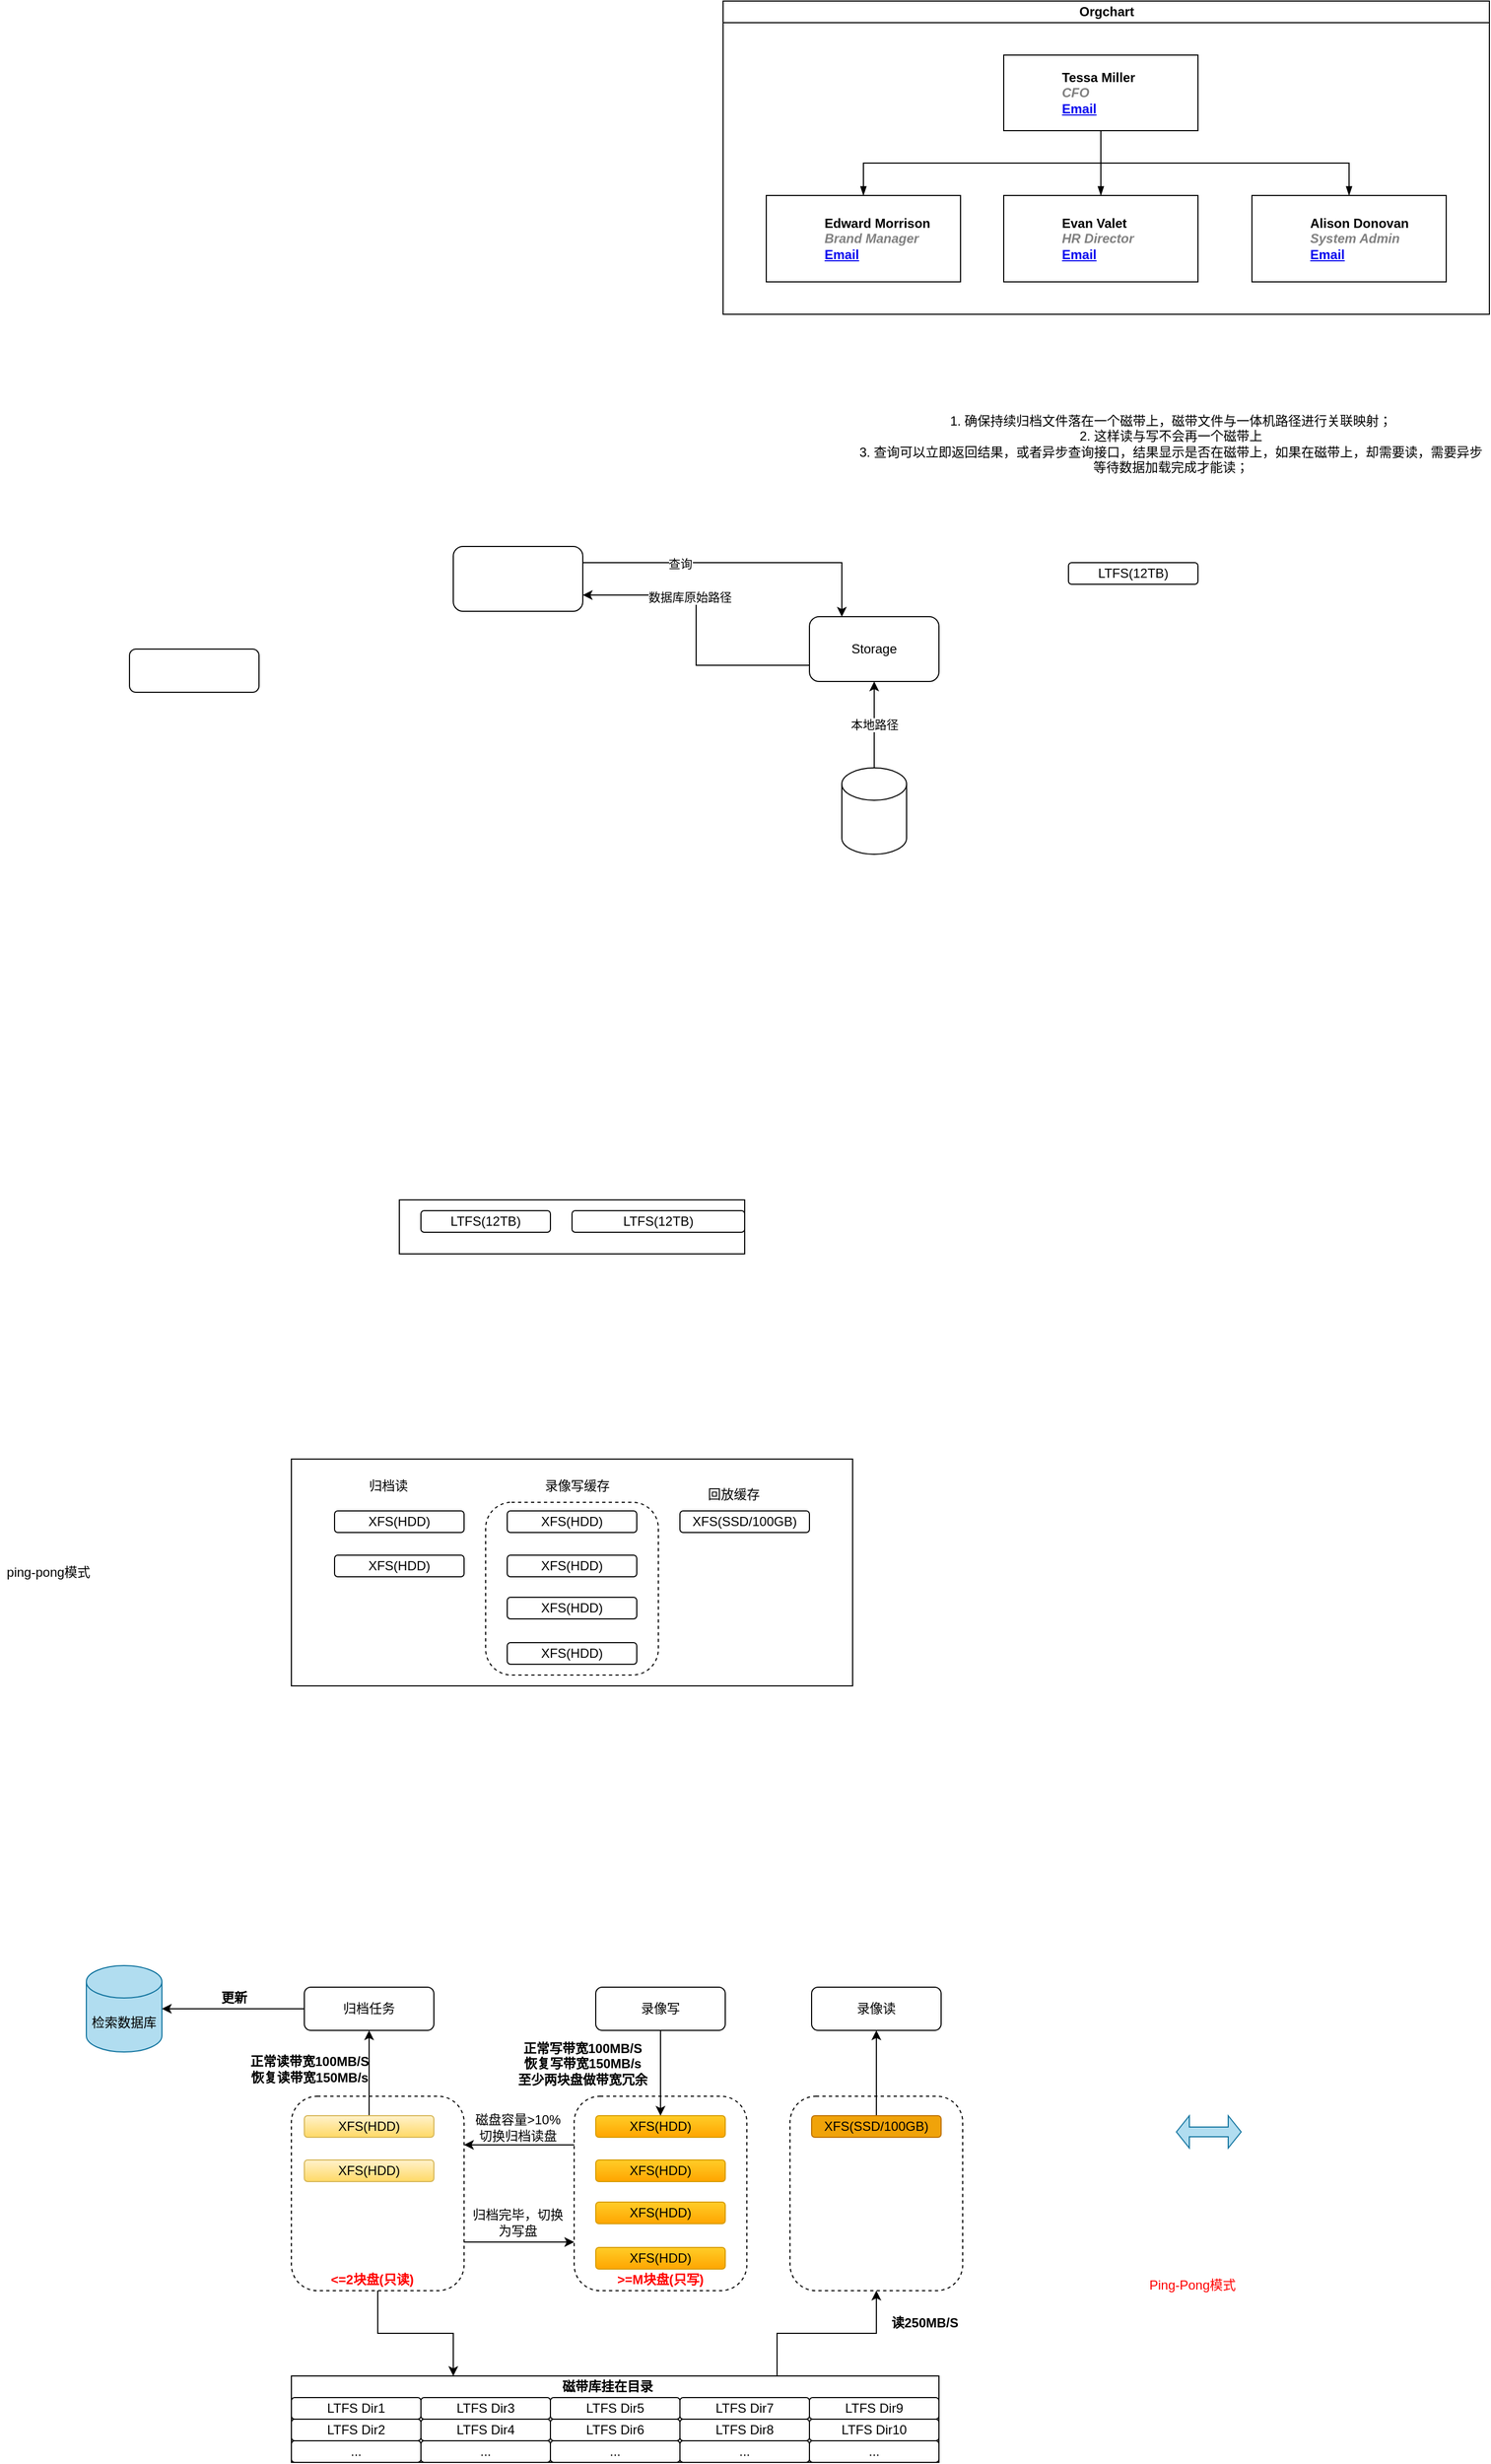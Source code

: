 <mxfile version="18.1.2" type="github">
  <diagram id="prtHgNgQTEPvFCAcTncT" name="Page-1">
    <mxGraphModel dx="2310" dy="827" grid="1" gridSize="10" guides="1" tooltips="1" connect="1" arrows="1" fold="1" page="1" pageScale="1" pageWidth="827" pageHeight="1169" math="0" shadow="0">
      <root>
        <mxCell id="0" />
        <mxCell id="1" parent="0" />
        <mxCell id="HBv_KIM6TfxmHW6eAgdY-98" value="" style="rounded=1;whiteSpace=wrap;html=1;dashed=1;" vertex="1" parent="1">
          <mxGeometry x="102" y="2020" width="160" height="180" as="geometry" />
        </mxCell>
        <mxCell id="HBv_KIM6TfxmHW6eAgdY-131" style="edgeStyle=orthogonalEdgeStyle;rounded=0;orthogonalLoop=1;jettySize=auto;html=1;exitX=0.5;exitY=1;exitDx=0;exitDy=0;entryX=0.25;entryY=0;entryDx=0;entryDy=0;fontColor=#FF0000;" edge="1" parent="1" source="HBv_KIM6TfxmHW6eAgdY-91" target="HBv_KIM6TfxmHW6eAgdY-50">
          <mxGeometry relative="1" as="geometry" />
        </mxCell>
        <mxCell id="HBv_KIM6TfxmHW6eAgdY-144" style="edgeStyle=orthogonalEdgeStyle;rounded=0;orthogonalLoop=1;jettySize=auto;html=1;exitX=1;exitY=0.75;exitDx=0;exitDy=0;entryX=0;entryY=0.75;entryDx=0;entryDy=0;fontColor=#000000;" edge="1" parent="1" source="HBv_KIM6TfxmHW6eAgdY-91" target="HBv_KIM6TfxmHW6eAgdY-41">
          <mxGeometry relative="1" as="geometry" />
        </mxCell>
        <mxCell id="HBv_KIM6TfxmHW6eAgdY-91" value="" style="rounded=1;whiteSpace=wrap;html=1;dashed=1;" vertex="1" parent="1">
          <mxGeometry x="-360" y="2020" width="160" height="180" as="geometry" />
        </mxCell>
        <mxCell id="HBv_KIM6TfxmHW6eAgdY-135" style="edgeStyle=orthogonalEdgeStyle;rounded=0;orthogonalLoop=1;jettySize=auto;html=1;exitX=0.75;exitY=0;exitDx=0;exitDy=0;entryX=0.5;entryY=1;entryDx=0;entryDy=0;fontColor=#FF0000;" edge="1" parent="1" source="HBv_KIM6TfxmHW6eAgdY-50" target="HBv_KIM6TfxmHW6eAgdY-98">
          <mxGeometry relative="1" as="geometry" />
        </mxCell>
        <mxCell id="HBv_KIM6TfxmHW6eAgdY-50" value="" style="rounded=0;whiteSpace=wrap;html=1;" vertex="1" parent="1">
          <mxGeometry x="-360" y="2279" width="600" height="80" as="geometry" />
        </mxCell>
        <mxCell id="HBv_KIM6TfxmHW6eAgdY-37" value="" style="rounded=0;whiteSpace=wrap;html=1;" vertex="1" parent="1">
          <mxGeometry x="-360" y="1430" width="520" height="210" as="geometry" />
        </mxCell>
        <mxCell id="HBv_KIM6TfxmHW6eAgdY-140" style="edgeStyle=orthogonalEdgeStyle;rounded=0;orthogonalLoop=1;jettySize=auto;html=1;exitX=0;exitY=0.25;exitDx=0;exitDy=0;entryX=1;entryY=0.25;entryDx=0;entryDy=0;fontColor=#FF0000;" edge="1" parent="1" source="HBv_KIM6TfxmHW6eAgdY-41" target="HBv_KIM6TfxmHW6eAgdY-91">
          <mxGeometry relative="1" as="geometry" />
        </mxCell>
        <mxCell id="HBv_KIM6TfxmHW6eAgdY-41" value="" style="rounded=1;whiteSpace=wrap;html=1;dashed=1;" vertex="1" parent="1">
          <mxGeometry x="-98" y="2020" width="160" height="180" as="geometry" />
        </mxCell>
        <mxCell id="HBv_KIM6TfxmHW6eAgdY-39" value="" style="rounded=1;whiteSpace=wrap;html=1;dashed=1;" vertex="1" parent="1">
          <mxGeometry x="-180" y="1470" width="160" height="160" as="geometry" />
        </mxCell>
        <mxCell id="HBv_KIM6TfxmHW6eAgdY-17" value="" style="rounded=0;whiteSpace=wrap;html=1;" vertex="1" parent="1">
          <mxGeometry x="-260" y="1190" width="320" height="50" as="geometry" />
        </mxCell>
        <mxCell id="dNxyNK7c78bLwvsdeMH5-11" value="Orgchart" style="swimlane;html=1;startSize=20;horizontal=1;containerType=tree;glass=0;" parent="1" vertex="1">
          <mxGeometry x="40" y="80" width="710" height="290" as="geometry" />
        </mxCell>
        <UserObject label="%name%&lt;br&gt;&lt;i style=&quot;color: gray&quot;&gt;%position%&lt;/i&gt;&lt;br&gt;&lt;a href=&quot;mailto:%email%&quot;&gt;Email&lt;/a&gt;" name="Tessa Miller" position="CFO" location="Office 1" email="me@example.com" placeholders="1" link="https://www.draw.io" id="dNxyNK7c78bLwvsdeMH5-12">
          <mxCell style="label;image=https://cdn3.iconfinder.com/data/icons/user-avatars-1/512/users-3-128.png;whiteSpace=wrap;html=1;rounded=0;glass=0;treeMoving=1;treeFolding=1;" parent="dNxyNK7c78bLwvsdeMH5-11" vertex="1">
            <mxGeometry x="260" y="50" width="180" height="70" as="geometry" />
          </mxCell>
        </UserObject>
        <mxCell id="dNxyNK7c78bLwvsdeMH5-13" value="" style="endArrow=blockThin;endFill=1;fontSize=11;edgeStyle=elbowEdgeStyle;elbow=vertical;rounded=0;" parent="dNxyNK7c78bLwvsdeMH5-11" source="dNxyNK7c78bLwvsdeMH5-12" target="dNxyNK7c78bLwvsdeMH5-14" edge="1">
          <mxGeometry relative="1" as="geometry" />
        </mxCell>
        <UserObject label="%name%&lt;br&gt;&lt;i style=&quot;color: gray&quot;&gt;%position%&lt;/i&gt;&lt;br&gt;&lt;a href=&quot;mailto:%email%&quot;&gt;Email&lt;/a&gt;" name="Edward Morrison" position="Brand Manager" location="Office 2" email="me@example.com" placeholders="1" link="https://www.draw.io" id="dNxyNK7c78bLwvsdeMH5-14">
          <mxCell style="label;image=https://cdn3.iconfinder.com/data/icons/user-avatars-1/512/users-10-3-128.png;whiteSpace=wrap;html=1;rounded=0;glass=0;treeFolding=1;treeMoving=1;" parent="dNxyNK7c78bLwvsdeMH5-11" vertex="1">
            <mxGeometry x="40" y="180" width="180" height="80" as="geometry" />
          </mxCell>
        </UserObject>
        <mxCell id="dNxyNK7c78bLwvsdeMH5-15" value="" style="endArrow=blockThin;endFill=1;fontSize=11;edgeStyle=elbowEdgeStyle;elbow=vertical;rounded=0;" parent="dNxyNK7c78bLwvsdeMH5-11" source="dNxyNK7c78bLwvsdeMH5-12" target="dNxyNK7c78bLwvsdeMH5-16" edge="1">
          <mxGeometry relative="1" as="geometry" />
        </mxCell>
        <UserObject label="%name%&lt;br&gt;&lt;i style=&quot;color: gray&quot;&gt;%position%&lt;/i&gt;&lt;br&gt;&lt;a href=&quot;mailto:%email%&quot;&gt;Email&lt;/a&gt;" name="Evan Valet" position="HR Director" location="Office 4" email="me@example.com" placeholders="1" link="https://www.draw.io" id="dNxyNK7c78bLwvsdeMH5-16">
          <mxCell style="label;image=https://cdn3.iconfinder.com/data/icons/user-avatars-1/512/users-9-2-128.png;whiteSpace=wrap;html=1;rounded=0;glass=0;treeFolding=1;treeMoving=1;" parent="dNxyNK7c78bLwvsdeMH5-11" vertex="1">
            <mxGeometry x="260" y="180" width="180" height="80" as="geometry" />
          </mxCell>
        </UserObject>
        <mxCell id="dNxyNK7c78bLwvsdeMH5-17" value="" style="endArrow=blockThin;endFill=1;fontSize=11;edgeStyle=elbowEdgeStyle;elbow=vertical;rounded=0;" parent="dNxyNK7c78bLwvsdeMH5-11" source="dNxyNK7c78bLwvsdeMH5-12" target="dNxyNK7c78bLwvsdeMH5-18" edge="1">
          <mxGeometry relative="1" as="geometry" />
        </mxCell>
        <UserObject label="%name%&lt;br&gt;&lt;i style=&quot;color: gray&quot;&gt;%position%&lt;/i&gt;&lt;br&gt;&lt;a href=&quot;mailto:%email%&quot;&gt;Email&lt;/a&gt;" name="Alison Donovan" position="System Admin" location="Office 3" email="me@example.com" placeholders="1" link="https://www.draw.io" id="dNxyNK7c78bLwvsdeMH5-18">
          <mxCell style="label;image=https://cdn3.iconfinder.com/data/icons/user-avatars-1/512/users-2-128.png;whiteSpace=wrap;html=1;rounded=0;glass=0;" parent="dNxyNK7c78bLwvsdeMH5-11" vertex="1">
            <mxGeometry x="490" y="180" width="180" height="80" as="geometry" />
          </mxCell>
        </UserObject>
        <mxCell id="HBv_KIM6TfxmHW6eAgdY-1" value="LTFS(12TB)" style="rounded=1;whiteSpace=wrap;html=1;" vertex="1" parent="1">
          <mxGeometry x="360" y="600" width="120" height="20" as="geometry" />
        </mxCell>
        <mxCell id="HBv_KIM6TfxmHW6eAgdY-2" value="&lt;span style=&quot;&quot;&gt;LTFS(12TB)&lt;/span&gt;" style="rounded=1;whiteSpace=wrap;html=1;" vertex="1" parent="1">
          <mxGeometry x="-240" y="1200" width="120" height="20" as="geometry" />
        </mxCell>
        <mxCell id="HBv_KIM6TfxmHW6eAgdY-9" style="edgeStyle=orthogonalEdgeStyle;rounded=0;orthogonalLoop=1;jettySize=auto;html=1;exitX=0;exitY=0.75;exitDx=0;exitDy=0;entryX=1;entryY=0.75;entryDx=0;entryDy=0;" edge="1" parent="1" source="HBv_KIM6TfxmHW6eAgdY-4" target="HBv_KIM6TfxmHW6eAgdY-6">
          <mxGeometry relative="1" as="geometry" />
        </mxCell>
        <mxCell id="HBv_KIM6TfxmHW6eAgdY-10" value="数据库原始路径" style="edgeLabel;html=1;align=center;verticalAlign=middle;resizable=0;points=[];" vertex="1" connectable="0" parent="HBv_KIM6TfxmHW6eAgdY-9">
          <mxGeometry x="0.284" y="2" relative="1" as="geometry">
            <mxPoint as="offset" />
          </mxGeometry>
        </mxCell>
        <mxCell id="HBv_KIM6TfxmHW6eAgdY-4" value="Storage" style="rounded=1;whiteSpace=wrap;html=1;" vertex="1" parent="1">
          <mxGeometry x="120" y="650" width="120" height="60" as="geometry" />
        </mxCell>
        <mxCell id="HBv_KIM6TfxmHW6eAgdY-5" value="1.&amp;nbsp;确保持续归档文件落在一个磁带上，磁带文件与一体机路径进行关联映射；&lt;br&gt;2.&amp;nbsp;这样读与写不会再一个磁带上&lt;br&gt;3.&amp;nbsp;查询可以立即返回结果，或者异步查询接口，结果显示是否在磁带上，如果在磁带上，却需要读，需要异步等待数据加载完成才能读；" style="text;html=1;strokeColor=none;fillColor=none;align=center;verticalAlign=middle;whiteSpace=wrap;rounded=0;" vertex="1" parent="1">
          <mxGeometry x="160" y="460" width="590" height="60" as="geometry" />
        </mxCell>
        <mxCell id="HBv_KIM6TfxmHW6eAgdY-7" style="edgeStyle=orthogonalEdgeStyle;rounded=0;orthogonalLoop=1;jettySize=auto;html=1;exitX=1;exitY=0.25;exitDx=0;exitDy=0;entryX=0.25;entryY=0;entryDx=0;entryDy=0;" edge="1" parent="1" source="HBv_KIM6TfxmHW6eAgdY-6" target="HBv_KIM6TfxmHW6eAgdY-4">
          <mxGeometry relative="1" as="geometry">
            <mxPoint x="120" y="690" as="targetPoint" />
            <Array as="points">
              <mxPoint x="150" y="600" />
            </Array>
          </mxGeometry>
        </mxCell>
        <mxCell id="HBv_KIM6TfxmHW6eAgdY-8" value="查询" style="edgeLabel;html=1;align=center;verticalAlign=middle;resizable=0;points=[];" vertex="1" connectable="0" parent="HBv_KIM6TfxmHW6eAgdY-7">
          <mxGeometry x="-0.389" y="-1" relative="1" as="geometry">
            <mxPoint x="1" as="offset" />
          </mxGeometry>
        </mxCell>
        <mxCell id="HBv_KIM6TfxmHW6eAgdY-6" value="" style="rounded=1;whiteSpace=wrap;html=1;" vertex="1" parent="1">
          <mxGeometry x="-210" y="585" width="120" height="60" as="geometry" />
        </mxCell>
        <mxCell id="HBv_KIM6TfxmHW6eAgdY-12" value="本地路径" style="edgeStyle=orthogonalEdgeStyle;rounded=0;orthogonalLoop=1;jettySize=auto;html=1;exitX=0.5;exitY=0;exitDx=0;exitDy=0;exitPerimeter=0;entryX=0.5;entryY=1;entryDx=0;entryDy=0;" edge="1" parent="1" source="HBv_KIM6TfxmHW6eAgdY-11" target="HBv_KIM6TfxmHW6eAgdY-4">
          <mxGeometry relative="1" as="geometry" />
        </mxCell>
        <mxCell id="HBv_KIM6TfxmHW6eAgdY-11" value="" style="shape=cylinder3;whiteSpace=wrap;html=1;boundedLbl=1;backgroundOutline=1;size=15;" vertex="1" parent="1">
          <mxGeometry x="150" y="790" width="60" height="80" as="geometry" />
        </mxCell>
        <mxCell id="HBv_KIM6TfxmHW6eAgdY-13" value="" style="rounded=1;whiteSpace=wrap;html=1;" vertex="1" parent="1">
          <mxGeometry x="-510" y="680" width="120" height="40" as="geometry" />
        </mxCell>
        <mxCell id="HBv_KIM6TfxmHW6eAgdY-14" value="LTFS(12TB)" style="rounded=1;whiteSpace=wrap;html=1;" vertex="1" parent="1">
          <mxGeometry x="-100" y="1200" width="160" height="20" as="geometry" />
        </mxCell>
        <mxCell id="HBv_KIM6TfxmHW6eAgdY-20" value="&lt;span style=&quot;&quot;&gt;XFS(HDD)&lt;/span&gt;" style="rounded=1;whiteSpace=wrap;html=1;" vertex="1" parent="1">
          <mxGeometry x="-320" y="1478" width="120" height="20" as="geometry" />
        </mxCell>
        <mxCell id="HBv_KIM6TfxmHW6eAgdY-22" value="归档读" style="text;html=1;strokeColor=none;fillColor=none;align=center;verticalAlign=middle;whiteSpace=wrap;rounded=0;" vertex="1" parent="1">
          <mxGeometry x="-300" y="1440" width="60" height="30" as="geometry" />
        </mxCell>
        <mxCell id="HBv_KIM6TfxmHW6eAgdY-26" value="&lt;span style=&quot;&quot;&gt;XFS(HDD)&lt;/span&gt;" style="rounded=1;whiteSpace=wrap;html=1;" vertex="1" parent="1">
          <mxGeometry x="-320" y="1519" width="120" height="20" as="geometry" />
        </mxCell>
        <mxCell id="HBv_KIM6TfxmHW6eAgdY-27" value="&lt;span style=&quot;&quot;&gt;XFS(HDD)&lt;/span&gt;" style="rounded=1;whiteSpace=wrap;html=1;" vertex="1" parent="1">
          <mxGeometry x="-160" y="1478" width="120" height="20" as="geometry" />
        </mxCell>
        <mxCell id="HBv_KIM6TfxmHW6eAgdY-28" value="&lt;span style=&quot;&quot;&gt;XFS(HDD)&lt;/span&gt;" style="rounded=1;whiteSpace=wrap;html=1;" vertex="1" parent="1">
          <mxGeometry x="-160" y="1519" width="120" height="20" as="geometry" />
        </mxCell>
        <mxCell id="HBv_KIM6TfxmHW6eAgdY-32" value="&lt;span style=&quot;&quot;&gt;XFS(HDD)&lt;/span&gt;" style="rounded=1;whiteSpace=wrap;html=1;" vertex="1" parent="1">
          <mxGeometry x="-160" y="1558" width="120" height="20" as="geometry" />
        </mxCell>
        <mxCell id="HBv_KIM6TfxmHW6eAgdY-33" value="&lt;span style=&quot;&quot;&gt;XFS(HDD)&lt;/span&gt;" style="rounded=1;whiteSpace=wrap;html=1;" vertex="1" parent="1">
          <mxGeometry x="-160" y="1600" width="120" height="20" as="geometry" />
        </mxCell>
        <mxCell id="HBv_KIM6TfxmHW6eAgdY-34" value="录像写缓存" style="text;html=1;strokeColor=none;fillColor=none;align=center;verticalAlign=middle;whiteSpace=wrap;rounded=0;" vertex="1" parent="1">
          <mxGeometry x="-130" y="1440" width="70" height="30" as="geometry" />
        </mxCell>
        <mxCell id="HBv_KIM6TfxmHW6eAgdY-35" value="&lt;span style=&quot;&quot;&gt;XFS(SSD/100GB)&lt;/span&gt;" style="rounded=1;whiteSpace=wrap;html=1;" vertex="1" parent="1">
          <mxGeometry y="1478" width="120" height="20" as="geometry" />
        </mxCell>
        <mxCell id="HBv_KIM6TfxmHW6eAgdY-36" value="回放缓存" style="text;html=1;strokeColor=none;fillColor=none;align=center;verticalAlign=middle;whiteSpace=wrap;rounded=0;" vertex="1" parent="1">
          <mxGeometry x="20" y="1448" width="60" height="30" as="geometry" />
        </mxCell>
        <mxCell id="HBv_KIM6TfxmHW6eAgdY-40" value="ping-pong模式" style="text;html=1;strokeColor=none;fillColor=none;align=center;verticalAlign=middle;whiteSpace=wrap;rounded=0;" vertex="1" parent="1">
          <mxGeometry x="-630" y="1520" width="90" height="30" as="geometry" />
        </mxCell>
        <mxCell id="HBv_KIM6TfxmHW6eAgdY-149" style="edgeStyle=orthogonalEdgeStyle;rounded=0;orthogonalLoop=1;jettySize=auto;html=1;exitX=0;exitY=0.5;exitDx=0;exitDy=0;entryX=1;entryY=0.5;entryDx=0;entryDy=0;entryPerimeter=0;fontColor=#FF0000;" edge="1" parent="1" source="HBv_KIM6TfxmHW6eAgdY-42" target="HBv_KIM6TfxmHW6eAgdY-148">
          <mxGeometry relative="1" as="geometry" />
        </mxCell>
        <mxCell id="HBv_KIM6TfxmHW6eAgdY-42" value="归档任务" style="rounded=1;whiteSpace=wrap;html=1;" vertex="1" parent="1">
          <mxGeometry x="-348" y="1919" width="120" height="40" as="geometry" />
        </mxCell>
        <mxCell id="HBv_KIM6TfxmHW6eAgdY-104" style="edgeStyle=orthogonalEdgeStyle;rounded=0;orthogonalLoop=1;jettySize=auto;html=1;exitX=0.5;exitY=0;exitDx=0;exitDy=0;entryX=0.5;entryY=1;entryDx=0;entryDy=0;fontColor=#FF0000;" edge="1" parent="1" source="HBv_KIM6TfxmHW6eAgdY-44" target="HBv_KIM6TfxmHW6eAgdY-42">
          <mxGeometry relative="1" as="geometry" />
        </mxCell>
        <mxCell id="HBv_KIM6TfxmHW6eAgdY-44" value="&lt;span style=&quot;&quot;&gt;XFS(HDD)&lt;/span&gt;" style="rounded=1;whiteSpace=wrap;html=1;fillColor=#fff2cc;strokeColor=#d6b656;gradientColor=#ffd966;" vertex="1" parent="1">
          <mxGeometry x="-348" y="2038" width="120" height="20" as="geometry" />
        </mxCell>
        <mxCell id="HBv_KIM6TfxmHW6eAgdY-45" value="&lt;span style=&quot;&quot;&gt;XFS(HDD)&lt;/span&gt;" style="rounded=1;whiteSpace=wrap;html=1;fillColor=#fff2cc;gradientColor=#ffd966;strokeColor=#d6b656;" vertex="1" parent="1">
          <mxGeometry x="-348" y="2079" width="120" height="20" as="geometry" />
        </mxCell>
        <mxCell id="HBv_KIM6TfxmHW6eAgdY-46" value="&lt;span style=&quot;&quot;&gt;XFS(HDD)&lt;/span&gt;" style="rounded=1;whiteSpace=wrap;html=1;fillColor=#ffcd28;gradientColor=#ffa500;strokeColor=#d79b00;" vertex="1" parent="1">
          <mxGeometry x="-78" y="2038" width="120" height="20" as="geometry" />
        </mxCell>
        <mxCell id="HBv_KIM6TfxmHW6eAgdY-47" value="&lt;span style=&quot;&quot;&gt;XFS(HDD)&lt;/span&gt;" style="rounded=1;whiteSpace=wrap;html=1;fillColor=#ffcd28;gradientColor=#ffa500;strokeColor=#d79b00;" vertex="1" parent="1">
          <mxGeometry x="-78" y="2079" width="120" height="20" as="geometry" />
        </mxCell>
        <mxCell id="HBv_KIM6TfxmHW6eAgdY-48" value="&lt;span style=&quot;&quot;&gt;XFS(HDD)&lt;/span&gt;" style="rounded=1;whiteSpace=wrap;html=1;fillColor=#ffcd28;gradientColor=#ffa500;strokeColor=#d79b00;" vertex="1" parent="1">
          <mxGeometry x="-78" y="2118" width="120" height="20" as="geometry" />
        </mxCell>
        <mxCell id="HBv_KIM6TfxmHW6eAgdY-49" value="&lt;span style=&quot;&quot;&gt;XFS(HDD)&lt;/span&gt;" style="rounded=1;whiteSpace=wrap;html=1;fillColor=#ffcd28;gradientColor=#ffa500;strokeColor=#d79b00;" vertex="1" parent="1">
          <mxGeometry x="-78" y="2160" width="120" height="20" as="geometry" />
        </mxCell>
        <mxCell id="HBv_KIM6TfxmHW6eAgdY-85" style="edgeStyle=orthogonalEdgeStyle;rounded=0;orthogonalLoop=1;jettySize=auto;html=1;exitX=0.5;exitY=1;exitDx=0;exitDy=0;entryX=0.5;entryY=0;entryDx=0;entryDy=0;" edge="1" parent="1" source="HBv_KIM6TfxmHW6eAgdY-73" target="HBv_KIM6TfxmHW6eAgdY-46">
          <mxGeometry relative="1" as="geometry" />
        </mxCell>
        <mxCell id="HBv_KIM6TfxmHW6eAgdY-73" value="录像写" style="rounded=1;whiteSpace=wrap;html=1;" vertex="1" parent="1">
          <mxGeometry x="-78" y="1919" width="120" height="40" as="geometry" />
        </mxCell>
        <mxCell id="HBv_KIM6TfxmHW6eAgdY-74" value="录像读" style="rounded=1;whiteSpace=wrap;html=1;" vertex="1" parent="1">
          <mxGeometry x="122" y="1919" width="120" height="40" as="geometry" />
        </mxCell>
        <mxCell id="HBv_KIM6TfxmHW6eAgdY-84" style="edgeStyle=orthogonalEdgeStyle;rounded=0;orthogonalLoop=1;jettySize=auto;html=1;exitX=0.5;exitY=0;exitDx=0;exitDy=0;entryX=0.5;entryY=1;entryDx=0;entryDy=0;" edge="1" parent="1" source="HBv_KIM6TfxmHW6eAgdY-75" target="HBv_KIM6TfxmHW6eAgdY-74">
          <mxGeometry relative="1" as="geometry" />
        </mxCell>
        <mxCell id="HBv_KIM6TfxmHW6eAgdY-75" value="&lt;span style=&quot;&quot;&gt;XFS(SSD/100GB)&lt;/span&gt;" style="rounded=1;whiteSpace=wrap;html=1;fillColor=#f0a30a;strokeColor=#BD7000;fontColor=#000000;" vertex="1" parent="1">
          <mxGeometry x="122" y="2038" width="120" height="20" as="geometry" />
        </mxCell>
        <mxCell id="HBv_KIM6TfxmHW6eAgdY-86" value="&lt;font color=&quot;#ff0000&quot;&gt;Ping-Pong模式&lt;/font&gt;" style="text;html=1;strokeColor=none;fillColor=none;align=center;verticalAlign=middle;whiteSpace=wrap;rounded=0;" vertex="1" parent="1">
          <mxGeometry x="430" y="2180" width="90" height="30" as="geometry" />
        </mxCell>
        <mxCell id="HBv_KIM6TfxmHW6eAgdY-87" value="&lt;b&gt;磁带库挂在目录&lt;/b&gt;" style="text;html=1;strokeColor=none;fillColor=none;align=center;verticalAlign=middle;whiteSpace=wrap;rounded=0;" vertex="1" parent="1">
          <mxGeometry x="-112" y="2279" width="90" height="20" as="geometry" />
        </mxCell>
        <mxCell id="HBv_KIM6TfxmHW6eAgdY-103" value="" style="shape=doubleArrow;whiteSpace=wrap;html=1;fillColor=#b1ddf0;strokeColor=#10739e;" vertex="1" parent="1">
          <mxGeometry x="460" y="2038" width="60" height="30" as="geometry" />
        </mxCell>
        <mxCell id="HBv_KIM6TfxmHW6eAgdY-111" value="&lt;span style=&quot;&quot;&gt;LTFS Dir1&lt;/span&gt;" style="rounded=1;whiteSpace=wrap;html=1;" vertex="1" parent="1">
          <mxGeometry x="-360" y="2299" width="120" height="20" as="geometry" />
        </mxCell>
        <mxCell id="HBv_KIM6TfxmHW6eAgdY-112" value="LTFS Dir3" style="rounded=1;whiteSpace=wrap;html=1;" vertex="1" parent="1">
          <mxGeometry x="-240" y="2299" width="120" height="20" as="geometry" />
        </mxCell>
        <mxCell id="HBv_KIM6TfxmHW6eAgdY-113" value="LTFS Dir2" style="rounded=1;whiteSpace=wrap;html=1;" vertex="1" parent="1">
          <mxGeometry x="-360" y="2319" width="120" height="20" as="geometry" />
        </mxCell>
        <mxCell id="HBv_KIM6TfxmHW6eAgdY-114" value="LTFS Dir5" style="rounded=1;whiteSpace=wrap;html=1;" vertex="1" parent="1">
          <mxGeometry x="-120" y="2299" width="120" height="20" as="geometry" />
        </mxCell>
        <mxCell id="HBv_KIM6TfxmHW6eAgdY-115" value="LTFS Dir4" style="rounded=1;whiteSpace=wrap;html=1;" vertex="1" parent="1">
          <mxGeometry x="-240" y="2319" width="120" height="20" as="geometry" />
        </mxCell>
        <mxCell id="HBv_KIM6TfxmHW6eAgdY-116" value="LTFS Dir6" style="rounded=1;whiteSpace=wrap;html=1;" vertex="1" parent="1">
          <mxGeometry x="-120" y="2319" width="120" height="20" as="geometry" />
        </mxCell>
        <mxCell id="HBv_KIM6TfxmHW6eAgdY-117" value="&lt;span style=&quot;&quot;&gt;...&lt;/span&gt;" style="rounded=1;whiteSpace=wrap;html=1;" vertex="1" parent="1">
          <mxGeometry x="-360" y="2339" width="120" height="20" as="geometry" />
        </mxCell>
        <mxCell id="HBv_KIM6TfxmHW6eAgdY-118" value="&lt;span style=&quot;&quot;&gt;...&lt;/span&gt;" style="rounded=1;whiteSpace=wrap;html=1;" vertex="1" parent="1">
          <mxGeometry x="-240" y="2339" width="120" height="20" as="geometry" />
        </mxCell>
        <mxCell id="HBv_KIM6TfxmHW6eAgdY-119" value="&lt;span style=&quot;&quot;&gt;...&lt;/span&gt;" style="rounded=1;whiteSpace=wrap;html=1;" vertex="1" parent="1">
          <mxGeometry x="-120" y="2339" width="120" height="20" as="geometry" />
        </mxCell>
        <mxCell id="HBv_KIM6TfxmHW6eAgdY-120" value="LTFS Dir7" style="rounded=1;whiteSpace=wrap;html=1;" vertex="1" parent="1">
          <mxGeometry y="2299" width="120" height="20" as="geometry" />
        </mxCell>
        <mxCell id="HBv_KIM6TfxmHW6eAgdY-121" value="LTFS Dir8" style="rounded=1;whiteSpace=wrap;html=1;" vertex="1" parent="1">
          <mxGeometry y="2319" width="120" height="20" as="geometry" />
        </mxCell>
        <mxCell id="HBv_KIM6TfxmHW6eAgdY-122" value="LTFS Dir9" style="rounded=1;whiteSpace=wrap;html=1;" vertex="1" parent="1">
          <mxGeometry x="120" y="2299" width="120" height="20" as="geometry" />
        </mxCell>
        <mxCell id="HBv_KIM6TfxmHW6eAgdY-123" value="LTFS Dir10" style="rounded=1;whiteSpace=wrap;html=1;" vertex="1" parent="1">
          <mxGeometry x="120" y="2319" width="120" height="20" as="geometry" />
        </mxCell>
        <mxCell id="HBv_KIM6TfxmHW6eAgdY-124" value="&lt;span style=&quot;&quot;&gt;...&lt;/span&gt;" style="rounded=1;whiteSpace=wrap;html=1;" vertex="1" parent="1">
          <mxGeometry y="2339" width="120" height="20" as="geometry" />
        </mxCell>
        <mxCell id="HBv_KIM6TfxmHW6eAgdY-125" value="&lt;span style=&quot;&quot;&gt;...&lt;/span&gt;" style="rounded=1;whiteSpace=wrap;html=1;" vertex="1" parent="1">
          <mxGeometry x="120" y="2339" width="120" height="20" as="geometry" />
        </mxCell>
        <mxCell id="HBv_KIM6TfxmHW6eAgdY-136" value="&lt;b&gt;读250MB/S&lt;/b&gt;" style="text;html=1;strokeColor=none;fillColor=none;align=center;verticalAlign=middle;whiteSpace=wrap;rounded=0;" vertex="1" parent="1">
          <mxGeometry x="182" y="2220" width="90" height="20" as="geometry" />
        </mxCell>
        <mxCell id="HBv_KIM6TfxmHW6eAgdY-137" value="&lt;b&gt;正常写带宽100MB/S&lt;br&gt;恢复写带宽150MB/s&lt;br&gt;至少两块盘做带宽冗余&lt;br&gt;&lt;/b&gt;" style="text;html=1;strokeColor=none;fillColor=none;align=center;verticalAlign=middle;whiteSpace=wrap;rounded=0;" vertex="1" parent="1">
          <mxGeometry x="-160" y="1970" width="140" height="40" as="geometry" />
        </mxCell>
        <mxCell id="HBv_KIM6TfxmHW6eAgdY-139" value="&lt;b&gt;正常读带宽100MB/S&lt;br&gt;恢复读带宽150MB/s&lt;br&gt;&lt;/b&gt;" style="text;html=1;strokeColor=none;fillColor=none;align=center;verticalAlign=middle;whiteSpace=wrap;rounded=0;" vertex="1" parent="1">
          <mxGeometry x="-413" y="1980" width="140" height="30" as="geometry" />
        </mxCell>
        <mxCell id="HBv_KIM6TfxmHW6eAgdY-141" value="磁盘容量&amp;gt;10%切换归档读盘" style="text;html=1;strokeColor=none;fillColor=none;align=center;verticalAlign=middle;whiteSpace=wrap;rounded=0;" vertex="1" parent="1">
          <mxGeometry x="-195" y="2030" width="90" height="38" as="geometry" />
        </mxCell>
        <mxCell id="HBv_KIM6TfxmHW6eAgdY-145" value="归档完毕，切换为写盘" style="text;html=1;strokeColor=none;fillColor=none;align=center;verticalAlign=middle;whiteSpace=wrap;rounded=0;" vertex="1" parent="1">
          <mxGeometry x="-195" y="2118" width="90" height="38" as="geometry" />
        </mxCell>
        <mxCell id="HBv_KIM6TfxmHW6eAgdY-146" value="&lt;b&gt;&lt;font color=&quot;#ff0000&quot;&gt;&amp;lt;=2块盘(只读)&lt;/font&gt;&lt;/b&gt;" style="text;html=1;strokeColor=none;fillColor=none;align=center;verticalAlign=middle;whiteSpace=wrap;rounded=0;" vertex="1" parent="1">
          <mxGeometry x="-330" y="2180" width="90" height="20" as="geometry" />
        </mxCell>
        <mxCell id="HBv_KIM6TfxmHW6eAgdY-147" value="&lt;b&gt;&lt;font color=&quot;#ff0000&quot;&gt;&amp;gt;=M块盘(只写)&lt;/font&gt;&lt;/b&gt;" style="text;html=1;strokeColor=none;fillColor=none;align=center;verticalAlign=middle;whiteSpace=wrap;rounded=0;" vertex="1" parent="1">
          <mxGeometry x="-63" y="2180" width="90" height="20" as="geometry" />
        </mxCell>
        <mxCell id="HBv_KIM6TfxmHW6eAgdY-148" value="检索数据库" style="shape=cylinder3;whiteSpace=wrap;html=1;boundedLbl=1;backgroundOutline=1;size=15;fillColor=#b1ddf0;strokeColor=#10739e;" vertex="1" parent="1">
          <mxGeometry x="-550" y="1899" width="70" height="80" as="geometry" />
        </mxCell>
        <mxCell id="HBv_KIM6TfxmHW6eAgdY-152" value="&lt;b&gt;更新&lt;/b&gt;" style="text;html=1;strokeColor=none;fillColor=none;align=center;verticalAlign=middle;whiteSpace=wrap;rounded=0;" vertex="1" parent="1">
          <mxGeometry x="-458" y="1919" width="90" height="20" as="geometry" />
        </mxCell>
      </root>
    </mxGraphModel>
  </diagram>
</mxfile>
